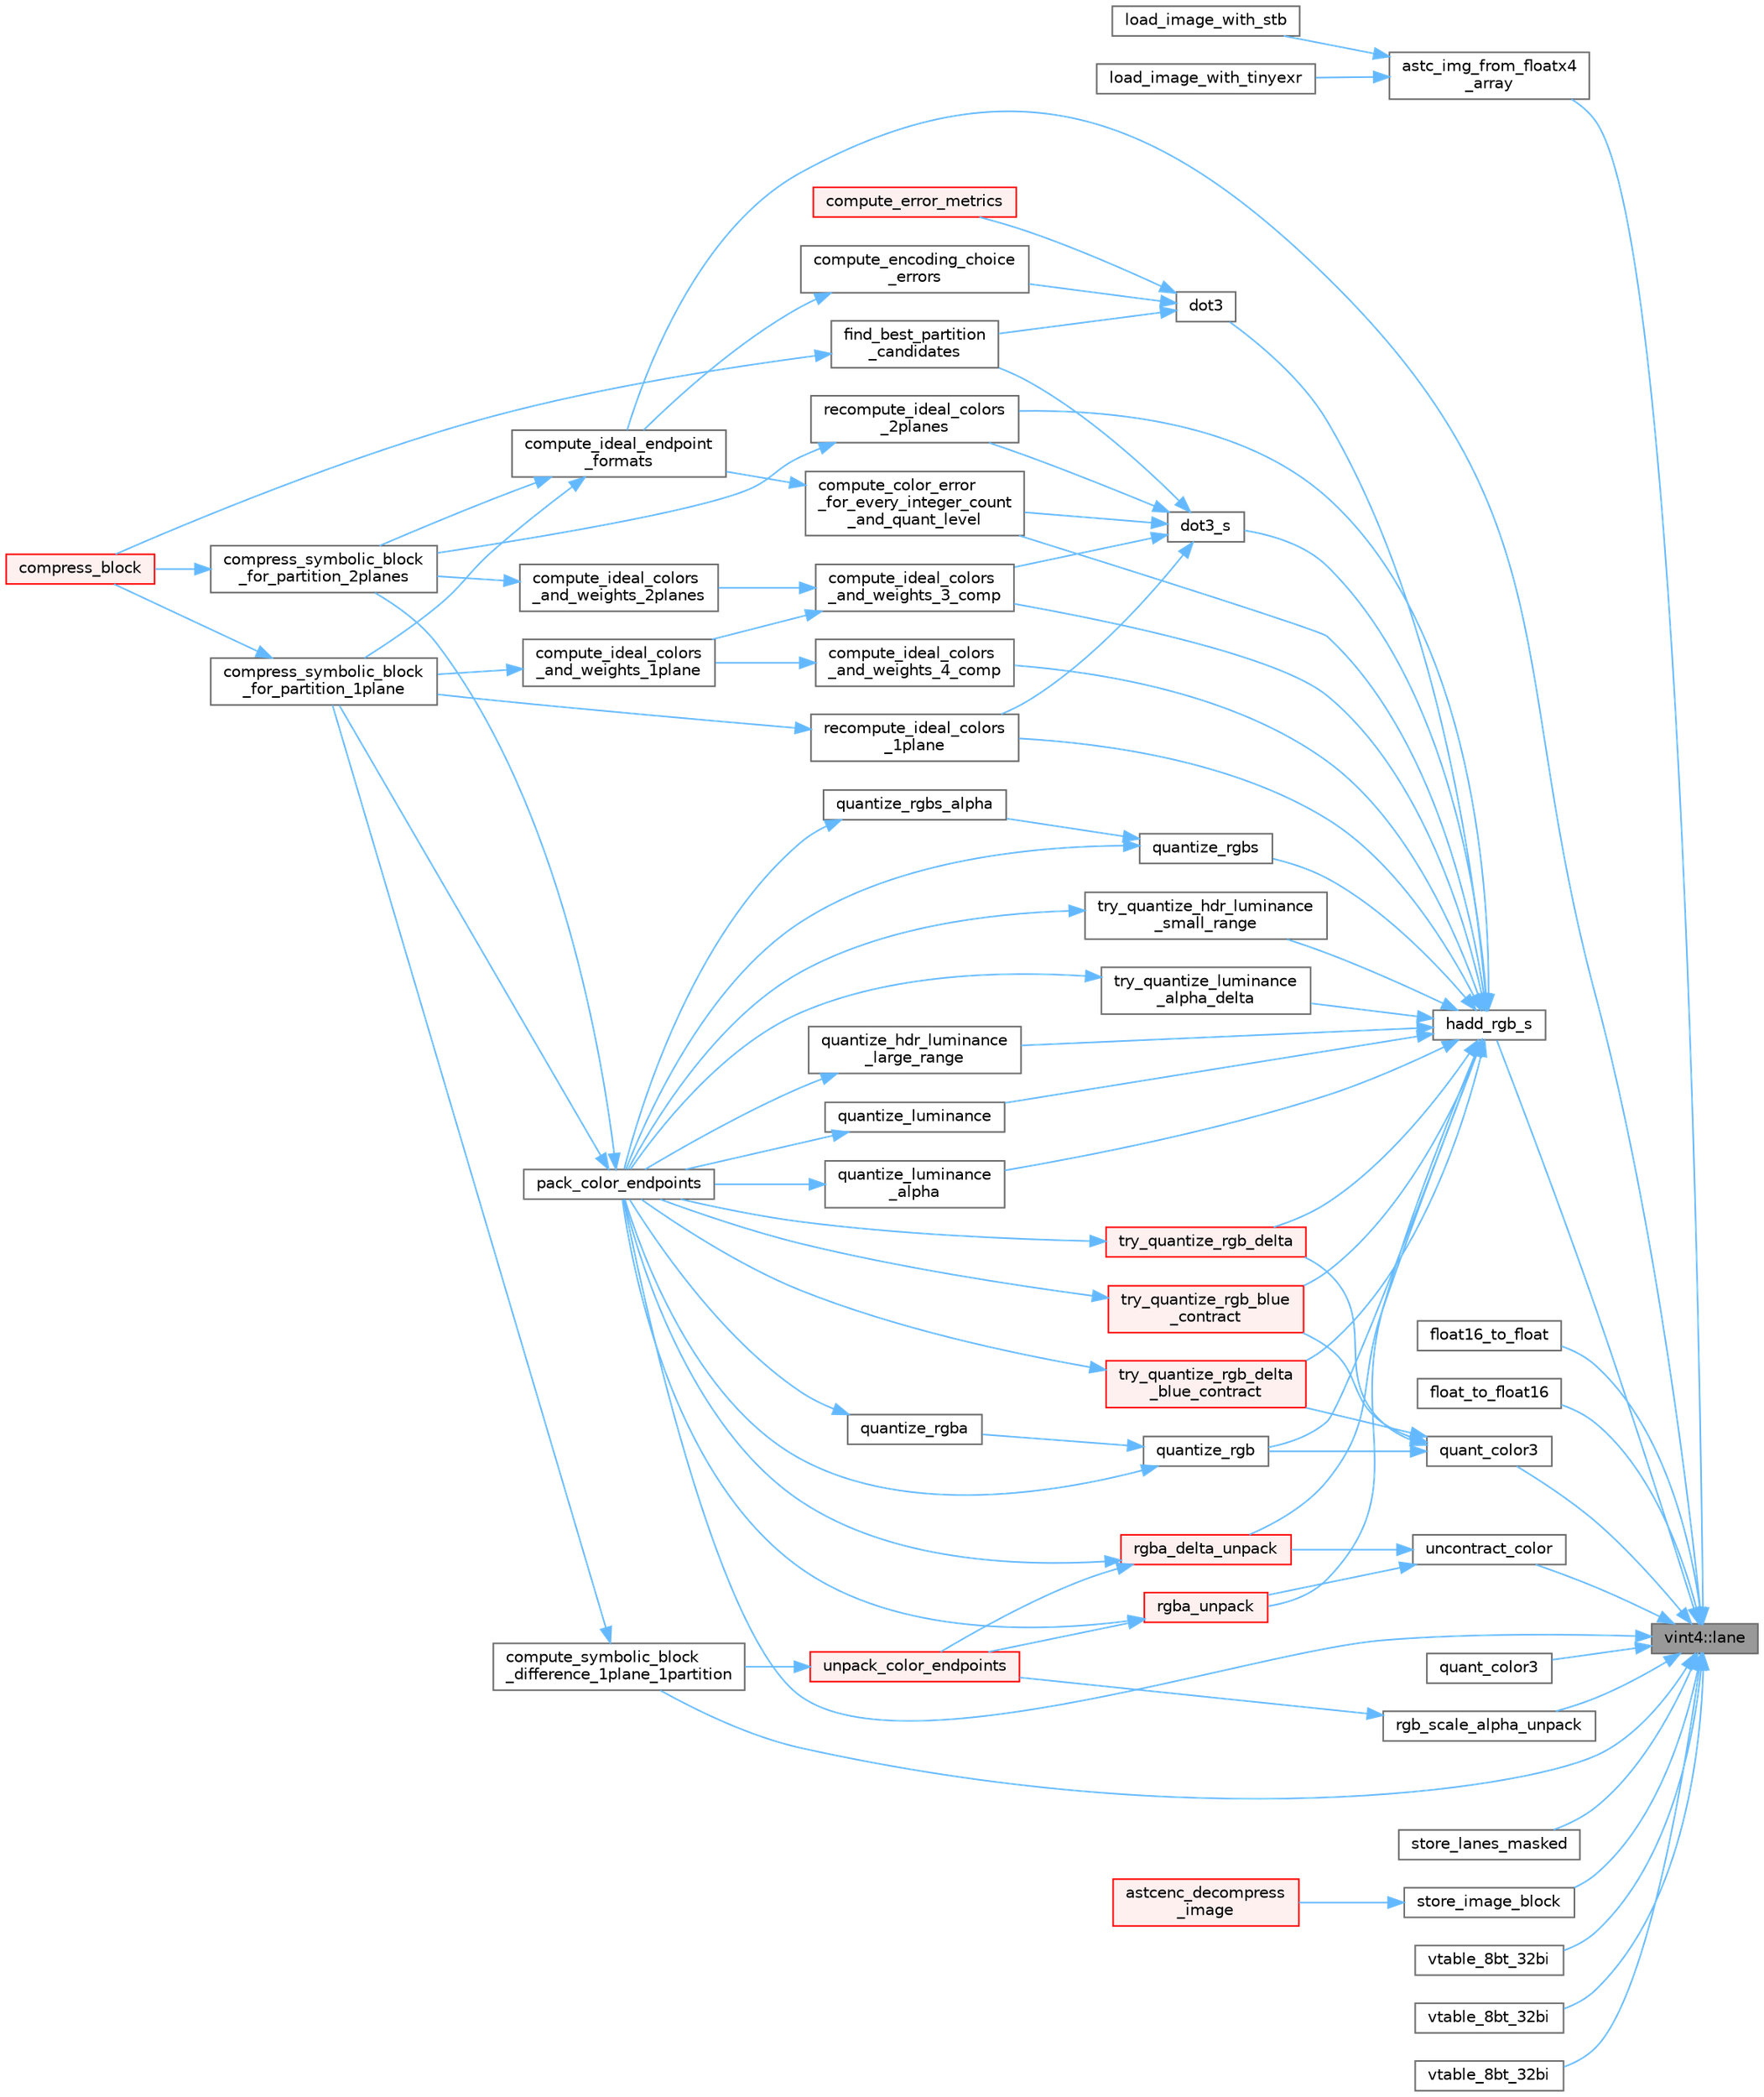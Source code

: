 digraph "vint4::lane"
{
 // LATEX_PDF_SIZE
  bgcolor="transparent";
  edge [fontname=Helvetica,fontsize=10,labelfontname=Helvetica,labelfontsize=10];
  node [fontname=Helvetica,fontsize=10,shape=box,height=0.2,width=0.4];
  rankdir="RL";
  Node1 [id="Node000001",label="vint4::lane",height=0.2,width=0.4,color="gray40", fillcolor="grey60", style="filled", fontcolor="black",tooltip="Get the scalar from a single lane."];
  Node1 -> Node2 [id="edge1_Node000001_Node000002",dir="back",color="steelblue1",style="solid",tooltip=" "];
  Node2 [id="Node000002",label="astc_img_from_floatx4\l_array",height=0.2,width=0.4,color="grey40", fillcolor="white", style="filled",URL="$astcenccli__image_8cpp.html#a6ee147f7602455b96f9ec14ae0d31dca",tooltip="Create an image from a 2D float data array."];
  Node2 -> Node3 [id="edge2_Node000002_Node000003",dir="back",color="steelblue1",style="solid",tooltip=" "];
  Node3 [id="Node000003",label="load_image_with_stb",height=0.2,width=0.4,color="grey40", fillcolor="white", style="filled",URL="$astcenccli__image__load__store_8cpp.html#a28511996d63d6f8a96975b0ec3dd2ef2",tooltip="Load an image using STBImage to provide the loader."];
  Node2 -> Node4 [id="edge3_Node000002_Node000004",dir="back",color="steelblue1",style="solid",tooltip=" "];
  Node4 [id="Node000004",label="load_image_with_tinyexr",height=0.2,width=0.4,color="grey40", fillcolor="white", style="filled",URL="$astcenccli__image__load__store_8cpp.html#aba9c8e82bcbc90a20eead3da97e659e0",tooltip="Load a .exr image using TinyExr to provide the loader."];
  Node1 -> Node5 [id="edge4_Node000001_Node000005",dir="back",color="steelblue1",style="solid",tooltip=" "];
  Node5 [id="Node000005",label="compute_ideal_endpoint\l_formats",height=0.2,width=0.4,color="grey40", fillcolor="white", style="filled",URL="$astcenc__pick__best__endpoint__format_8cpp.html#a81c7b68e8c7b82a5ff718f21bd4f3c35",tooltip="Identify, for each mode, which set of color endpoint produces the best result."];
  Node5 -> Node6 [id="edge5_Node000005_Node000006",dir="back",color="steelblue1",style="solid",tooltip=" "];
  Node6 [id="Node000006",label="compress_symbolic_block\l_for_partition_1plane",height=0.2,width=0.4,color="grey40", fillcolor="white", style="filled",URL="$astcenc__compress__symbolic_8cpp.html#af5f518a15600c71922e69267dea2db99",tooltip="Compress a block using a chosen partitioning and 1 plane of weights."];
  Node6 -> Node7 [id="edge6_Node000006_Node000007",dir="back",color="steelblue1",style="solid",tooltip=" "];
  Node7 [id="Node000007",label="compress_block",height=0.2,width=0.4,color="red", fillcolor="#FFF0F0", style="filled",URL="$astcenc__compress__symbolic_8cpp.html#a579b9a2ceeecda2fb3abe63b8311df1c",tooltip="Compress an image block into a physical block."];
  Node5 -> Node13 [id="edge7_Node000005_Node000013",dir="back",color="steelblue1",style="solid",tooltip=" "];
  Node13 [id="Node000013",label="compress_symbolic_block\l_for_partition_2planes",height=0.2,width=0.4,color="grey40", fillcolor="white", style="filled",URL="$astcenc__compress__symbolic_8cpp.html#af11a976c8ea386db054bef472ce0667c",tooltip="Compress a block using a chosen partitioning and 2 planes of weights."];
  Node13 -> Node7 [id="edge8_Node000013_Node000007",dir="back",color="steelblue1",style="solid",tooltip=" "];
  Node1 -> Node14 [id="edge9_Node000001_Node000014",dir="back",color="steelblue1",style="solid",tooltip=" "];
  Node14 [id="Node000014",label="compute_symbolic_block\l_difference_1plane_1partition",height=0.2,width=0.4,color="grey40", fillcolor="white", style="filled",URL="$astcenc__decompress__symbolic_8cpp.html#aff8e27acd948a9cc5631d99c80906b2f",tooltip="Compute the error between a symbolic block and the original input data."];
  Node14 -> Node6 [id="edge10_Node000014_Node000006",dir="back",color="steelblue1",style="solid",tooltip=" "];
  Node1 -> Node15 [id="edge11_Node000001_Node000015",dir="back",color="steelblue1",style="solid",tooltip=" "];
  Node15 [id="Node000015",label="float16_to_float",height=0.2,width=0.4,color="grey40", fillcolor="white", style="filled",URL="$astcenc__vecmathlib__none__4_8h.html#afd7aa2069bdf377067c3abaca1256432",tooltip="Return a float value for a float16 vector."];
  Node1 -> Node16 [id="edge12_Node000001_Node000016",dir="back",color="steelblue1",style="solid",tooltip=" "];
  Node16 [id="Node000016",label="float_to_float16",height=0.2,width=0.4,color="grey40", fillcolor="white", style="filled",URL="$astcenc__vecmathlib__neon__4_8h.html#a10df3e400408261cacabfeb14d33ff32",tooltip="Return a float16 value for a float scalar, using round-to-nearest."];
  Node1 -> Node17 [id="edge13_Node000001_Node000017",dir="back",color="steelblue1",style="solid",tooltip=" "];
  Node17 [id="Node000017",label="hadd_rgb_s",height=0.2,width=0.4,color="grey40", fillcolor="white", style="filled",URL="$astcenc__vecmathlib__common__4_8h.html#a48e833d0cfdf950b6bc3431fce00507e",tooltip="Return the horizontal sum of RGB vector lanes as a scalar."];
  Node17 -> Node18 [id="edge14_Node000017_Node000018",dir="back",color="steelblue1",style="solid",tooltip=" "];
  Node18 [id="Node000018",label="compute_color_error\l_for_every_integer_count\l_and_quant_level",height=0.2,width=0.4,color="grey40", fillcolor="white", style="filled",URL="$astcenc__pick__best__endpoint__format_8cpp.html#a163a7d0cf020b6f86049745807912ec1",tooltip="For a given partition compute the error for every endpoint integer count and quant level."];
  Node18 -> Node5 [id="edge15_Node000018_Node000005",dir="back",color="steelblue1",style="solid",tooltip=" "];
  Node17 -> Node19 [id="edge16_Node000017_Node000019",dir="back",color="steelblue1",style="solid",tooltip=" "];
  Node19 [id="Node000019",label="compute_ideal_colors\l_and_weights_3_comp",height=0.2,width=0.4,color="grey40", fillcolor="white", style="filled",URL="$astcenc__ideal__endpoints__and__weights_8cpp.html#a7ec20ff2556f6357cc0754c13e841262",tooltip="Compute the ideal endpoints and weights for 3 color components."];
  Node19 -> Node20 [id="edge17_Node000019_Node000020",dir="back",color="steelblue1",style="solid",tooltip=" "];
  Node20 [id="Node000020",label="compute_ideal_colors\l_and_weights_1plane",height=0.2,width=0.4,color="grey40", fillcolor="white", style="filled",URL="$astcenc__ideal__endpoints__and__weights_8cpp.html#afa8cab65d4b6f0cbece52eec38aed523",tooltip="Compute ideal endpoint colors and weights for 1 plane of weights."];
  Node20 -> Node6 [id="edge18_Node000020_Node000006",dir="back",color="steelblue1",style="solid",tooltip=" "];
  Node19 -> Node21 [id="edge19_Node000019_Node000021",dir="back",color="steelblue1",style="solid",tooltip=" "];
  Node21 [id="Node000021",label="compute_ideal_colors\l_and_weights_2planes",height=0.2,width=0.4,color="grey40", fillcolor="white", style="filled",URL="$astcenc__ideal__endpoints__and__weights_8cpp.html#a52d3985007cfc83025661e0347bc00cc",tooltip="Compute ideal endpoint colors and weights for 2 planes of weights."];
  Node21 -> Node13 [id="edge20_Node000021_Node000013",dir="back",color="steelblue1",style="solid",tooltip=" "];
  Node17 -> Node22 [id="edge21_Node000017_Node000022",dir="back",color="steelblue1",style="solid",tooltip=" "];
  Node22 [id="Node000022",label="compute_ideal_colors\l_and_weights_4_comp",height=0.2,width=0.4,color="grey40", fillcolor="white", style="filled",URL="$astcenc__ideal__endpoints__and__weights_8cpp.html#a08aebec57ada3441207dce6a7a02797e",tooltip="Compute the ideal endpoints and weights for 4 color components."];
  Node22 -> Node20 [id="edge22_Node000022_Node000020",dir="back",color="steelblue1",style="solid",tooltip=" "];
  Node17 -> Node23 [id="edge23_Node000017_Node000023",dir="back",color="steelblue1",style="solid",tooltip=" "];
  Node23 [id="Node000023",label="dot3",height=0.2,width=0.4,color="grey40", fillcolor="white", style="filled",URL="$astcenc__vecmathlib__common__4_8h.html#ae36c7167bc89ff2bf984c1a912526dcb",tooltip="Return the dot product for the bottom 3 lanes, returning vector."];
  Node23 -> Node24 [id="edge24_Node000023_Node000024",dir="back",color="steelblue1",style="solid",tooltip=" "];
  Node24 [id="Node000024",label="compute_encoding_choice\l_errors",height=0.2,width=0.4,color="grey40", fillcolor="white", style="filled",URL="$astcenc__pick__best__endpoint__format_8cpp.html#affc96d3eeffef962cd64307bf0b85590",tooltip="For a given set of input colors and partitioning determine endpoint encode errors."];
  Node24 -> Node5 [id="edge25_Node000024_Node000005",dir="back",color="steelblue1",style="solid",tooltip=" "];
  Node23 -> Node25 [id="edge26_Node000023_Node000025",dir="back",color="steelblue1",style="solid",tooltip=" "];
  Node25 [id="Node000025",label="compute_error_metrics",height=0.2,width=0.4,color="red", fillcolor="#FFF0F0", style="filled",URL="$astcenccli__error__metrics_8cpp.html#a478be461420681d7c83aa89569ea92c4",tooltip="Compute error metrics comparing two images."];
  Node23 -> Node26 [id="edge27_Node000023_Node000026",dir="back",color="steelblue1",style="solid",tooltip=" "];
  Node26 [id="Node000026",label="find_best_partition\l_candidates",height=0.2,width=0.4,color="grey40", fillcolor="white", style="filled",URL="$astcenc__find__best__partitioning_8cpp.html#a7577b3047a3f9f0fe44fd579f5450630",tooltip="Find the best set of partitions to trial for a given block."];
  Node26 -> Node7 [id="edge28_Node000026_Node000007",dir="back",color="steelblue1",style="solid",tooltip=" "];
  Node17 -> Node27 [id="edge29_Node000017_Node000027",dir="back",color="steelblue1",style="solid",tooltip=" "];
  Node27 [id="Node000027",label="dot3_s",height=0.2,width=0.4,color="grey40", fillcolor="white", style="filled",URL="$astcenc__vecmathlib__common__4_8h.html#a377cafdb98d3ee38a2999ed00504f477",tooltip="Return the dot product for the bottom 3 lanes, returning scalar."];
  Node27 -> Node18 [id="edge30_Node000027_Node000018",dir="back",color="steelblue1",style="solid",tooltip=" "];
  Node27 -> Node19 [id="edge31_Node000027_Node000019",dir="back",color="steelblue1",style="solid",tooltip=" "];
  Node27 -> Node26 [id="edge32_Node000027_Node000026",dir="back",color="steelblue1",style="solid",tooltip=" "];
  Node27 -> Node28 [id="edge33_Node000027_Node000028",dir="back",color="steelblue1",style="solid",tooltip=" "];
  Node28 [id="Node000028",label="recompute_ideal_colors\l_1plane",height=0.2,width=0.4,color="grey40", fillcolor="white", style="filled",URL="$astcenc__ideal__endpoints__and__weights_8cpp.html#a02bcad94240678ee727ccf2f0fbfb5d3",tooltip="For a given 1 plane weight set recompute the endpoint colors."];
  Node28 -> Node6 [id="edge34_Node000028_Node000006",dir="back",color="steelblue1",style="solid",tooltip=" "];
  Node27 -> Node29 [id="edge35_Node000027_Node000029",dir="back",color="steelblue1",style="solid",tooltip=" "];
  Node29 [id="Node000029",label="recompute_ideal_colors\l_2planes",height=0.2,width=0.4,color="grey40", fillcolor="white", style="filled",URL="$astcenc__ideal__endpoints__and__weights_8cpp.html#afb3c455470bef24f48d7815bb78bb569",tooltip="For a given 2 plane weight set recompute the endpoint colors."];
  Node29 -> Node13 [id="edge36_Node000029_Node000013",dir="back",color="steelblue1",style="solid",tooltip=" "];
  Node17 -> Node30 [id="edge37_Node000017_Node000030",dir="back",color="steelblue1",style="solid",tooltip=" "];
  Node30 [id="Node000030",label="quantize_hdr_luminance\l_large_range",height=0.2,width=0.4,color="grey40", fillcolor="white", style="filled",URL="$astcenc__color__quantize_8cpp.html#ad5fb9a4bf5ae21916bc6c634c7f789f8",tooltip="Quantize a HDR L color using the large range encoding."];
  Node30 -> Node31 [id="edge38_Node000030_Node000031",dir="back",color="steelblue1",style="solid",tooltip=" "];
  Node31 [id="Node000031",label="pack_color_endpoints",height=0.2,width=0.4,color="grey40", fillcolor="white", style="filled",URL="$astcenc__color__quantize_8cpp.html#ab9f9b564c57688af1f8fc1d9e000af81",tooltip="Pack a single pair of color endpoints as effectively as possible."];
  Node31 -> Node6 [id="edge39_Node000031_Node000006",dir="back",color="steelblue1",style="solid",tooltip=" "];
  Node31 -> Node13 [id="edge40_Node000031_Node000013",dir="back",color="steelblue1",style="solid",tooltip=" "];
  Node17 -> Node32 [id="edge41_Node000017_Node000032",dir="back",color="steelblue1",style="solid",tooltip=" "];
  Node32 [id="Node000032",label="quantize_luminance",height=0.2,width=0.4,color="grey40", fillcolor="white", style="filled",URL="$astcenc__color__quantize_8cpp.html#ae9901a3923b424bef4509df064efd91e",tooltip="Quantize a LDR L color."];
  Node32 -> Node31 [id="edge42_Node000032_Node000031",dir="back",color="steelblue1",style="solid",tooltip=" "];
  Node17 -> Node33 [id="edge43_Node000017_Node000033",dir="back",color="steelblue1",style="solid",tooltip=" "];
  Node33 [id="Node000033",label="quantize_luminance\l_alpha",height=0.2,width=0.4,color="grey40", fillcolor="white", style="filled",URL="$astcenc__color__quantize_8cpp.html#a847eef8e87233ecad7a553dfa1dcd4d5",tooltip="Quantize a LDR LA color."];
  Node33 -> Node31 [id="edge44_Node000033_Node000031",dir="back",color="steelblue1",style="solid",tooltip=" "];
  Node17 -> Node34 [id="edge45_Node000017_Node000034",dir="back",color="steelblue1",style="solid",tooltip=" "];
  Node34 [id="Node000034",label="quantize_rgb",height=0.2,width=0.4,color="grey40", fillcolor="white", style="filled",URL="$astcenc__color__quantize_8cpp.html#aad6197b2a3f7eb3048a81f24e5f9c7b3",tooltip="Quantize an LDR RGB color."];
  Node34 -> Node31 [id="edge46_Node000034_Node000031",dir="back",color="steelblue1",style="solid",tooltip=" "];
  Node34 -> Node35 [id="edge47_Node000034_Node000035",dir="back",color="steelblue1",style="solid",tooltip=" "];
  Node35 [id="Node000035",label="quantize_rgba",height=0.2,width=0.4,color="grey40", fillcolor="white", style="filled",URL="$astcenc__color__quantize_8cpp.html#aa1eba2920aec0d82d8b1f66ccd3a1044",tooltip="Quantize an LDR RGBA color."];
  Node35 -> Node31 [id="edge48_Node000035_Node000031",dir="back",color="steelblue1",style="solid",tooltip=" "];
  Node17 -> Node36 [id="edge49_Node000017_Node000036",dir="back",color="steelblue1",style="solid",tooltip=" "];
  Node36 [id="Node000036",label="quantize_rgbs",height=0.2,width=0.4,color="grey40", fillcolor="white", style="filled",URL="$astcenc__color__quantize_8cpp.html#a9a0a7e003d1ea68f9b48c28e406ad1ad",tooltip="Quantize an LDR RGB color using scale encoding."];
  Node36 -> Node31 [id="edge50_Node000036_Node000031",dir="back",color="steelblue1",style="solid",tooltip=" "];
  Node36 -> Node37 [id="edge51_Node000036_Node000037",dir="back",color="steelblue1",style="solid",tooltip=" "];
  Node37 [id="Node000037",label="quantize_rgbs_alpha",height=0.2,width=0.4,color="grey40", fillcolor="white", style="filled",URL="$astcenc__color__quantize_8cpp.html#a2d4a8db93c0ebf03b3b6dc23b292428f",tooltip="Quantize an LDR RGBA color using scale encoding."];
  Node37 -> Node31 [id="edge52_Node000037_Node000031",dir="back",color="steelblue1",style="solid",tooltip=" "];
  Node17 -> Node28 [id="edge53_Node000017_Node000028",dir="back",color="steelblue1",style="solid",tooltip=" "];
  Node17 -> Node29 [id="edge54_Node000017_Node000029",dir="back",color="steelblue1",style="solid",tooltip=" "];
  Node17 -> Node38 [id="edge55_Node000017_Node000038",dir="back",color="steelblue1",style="solid",tooltip=" "];
  Node38 [id="Node000038",label="rgba_delta_unpack",height=0.2,width=0.4,color="red", fillcolor="#FFF0F0", style="filled",URL="$astcenc__color__unquantize_8cpp.html#abb9e5b31fe822e7e3ab0757f1989a321",tooltip="Unpack an LDR RGBA color that uses delta encoding."];
  Node38 -> Node31 [id="edge56_Node000038_Node000031",dir="back",color="steelblue1",style="solid",tooltip=" "];
  Node38 -> Node40 [id="edge57_Node000038_Node000040",dir="back",color="steelblue1",style="solid",tooltip=" "];
  Node40 [id="Node000040",label="unpack_color_endpoints",height=0.2,width=0.4,color="red", fillcolor="#FFF0F0", style="filled",URL="$astcenc__color__unquantize_8cpp.html#ab9b659180fb522b05391892336dbc095",tooltip="Unpack a single pair of encoded endpoints."];
  Node40 -> Node14 [id="edge58_Node000040_Node000014",dir="back",color="steelblue1",style="solid",tooltip=" "];
  Node17 -> Node51 [id="edge59_Node000017_Node000051",dir="back",color="steelblue1",style="solid",tooltip=" "];
  Node51 [id="Node000051",label="rgba_unpack",height=0.2,width=0.4,color="red", fillcolor="#FFF0F0", style="filled",URL="$astcenc__color__unquantize_8cpp.html#aa8f902332b94b93405c7496b1b3838ba",tooltip="Unpack an LDR RGBA color that uses direct encoding."];
  Node51 -> Node31 [id="edge60_Node000051_Node000031",dir="back",color="steelblue1",style="solid",tooltip=" "];
  Node51 -> Node40 [id="edge61_Node000051_Node000040",dir="back",color="steelblue1",style="solid",tooltip=" "];
  Node17 -> Node53 [id="edge62_Node000017_Node000053",dir="back",color="steelblue1",style="solid",tooltip=" "];
  Node53 [id="Node000053",label="try_quantize_hdr_luminance\l_small_range",height=0.2,width=0.4,color="grey40", fillcolor="white", style="filled",URL="$astcenc__color__quantize_8cpp.html#a105c509260a154870ee3d34d1a336c60",tooltip="Quantize a HDR L color using the small range encoding."];
  Node53 -> Node31 [id="edge63_Node000053_Node000031",dir="back",color="steelblue1",style="solid",tooltip=" "];
  Node17 -> Node54 [id="edge64_Node000017_Node000054",dir="back",color="steelblue1",style="solid",tooltip=" "];
  Node54 [id="Node000054",label="try_quantize_luminance\l_alpha_delta",height=0.2,width=0.4,color="grey40", fillcolor="white", style="filled",URL="$astcenc__color__quantize_8cpp.html#a54914cb063a3e14eaef9d6432ed792d6",tooltip="Try to quantize an LDR LA color using delta encoding."];
  Node54 -> Node31 [id="edge65_Node000054_Node000031",dir="back",color="steelblue1",style="solid",tooltip=" "];
  Node17 -> Node55 [id="edge66_Node000017_Node000055",dir="back",color="steelblue1",style="solid",tooltip=" "];
  Node55 [id="Node000055",label="try_quantize_rgb_blue\l_contract",height=0.2,width=0.4,color="red", fillcolor="#FFF0F0", style="filled",URL="$astcenc__color__quantize_8cpp.html#a1a4ffac105268d9e7ac1058b1b2ad542",tooltip="Try to quantize an LDR RGB color using blue-contraction."];
  Node55 -> Node31 [id="edge67_Node000055_Node000031",dir="back",color="steelblue1",style="solid",tooltip=" "];
  Node17 -> Node57 [id="edge68_Node000017_Node000057",dir="back",color="steelblue1",style="solid",tooltip=" "];
  Node57 [id="Node000057",label="try_quantize_rgb_delta",height=0.2,width=0.4,color="red", fillcolor="#FFF0F0", style="filled",URL="$astcenc__color__quantize_8cpp.html#a6b7ee442b1e9da4ac693000c4f805c7b",tooltip="Try to quantize an LDR RGB color using delta encoding."];
  Node57 -> Node31 [id="edge69_Node000057_Node000031",dir="back",color="steelblue1",style="solid",tooltip=" "];
  Node17 -> Node59 [id="edge70_Node000017_Node000059",dir="back",color="steelblue1",style="solid",tooltip=" "];
  Node59 [id="Node000059",label="try_quantize_rgb_delta\l_blue_contract",height=0.2,width=0.4,color="red", fillcolor="#FFF0F0", style="filled",URL="$astcenc__color__quantize_8cpp.html#aedceeace1416ce23b9a934ce87f96c3c",tooltip="Try to quantize an LDR RGB color using delta encoding and blue-contraction."];
  Node59 -> Node31 [id="edge71_Node000059_Node000031",dir="back",color="steelblue1",style="solid",tooltip=" "];
  Node1 -> Node31 [id="edge72_Node000001_Node000031",dir="back",color="steelblue1",style="solid",tooltip=" "];
  Node1 -> Node61 [id="edge73_Node000001_Node000061",dir="back",color="steelblue1",style="solid",tooltip=" "];
  Node61 [id="Node000061",label="quant_color3",height=0.2,width=0.4,color="grey40", fillcolor="white", style="filled",URL="$astcenc__color__quantize_8cpp.html#adae1b4db9a1942106e86b3f5ff358092",tooltip="Determine the quantized value given a quantization level."];
  Node61 -> Node34 [id="edge74_Node000061_Node000034",dir="back",color="steelblue1",style="solid",tooltip=" "];
  Node61 -> Node55 [id="edge75_Node000061_Node000055",dir="back",color="steelblue1",style="solid",tooltip=" "];
  Node61 -> Node57 [id="edge76_Node000061_Node000057",dir="back",color="steelblue1",style="solid",tooltip=" "];
  Node61 -> Node59 [id="edge77_Node000061_Node000059",dir="back",color="steelblue1",style="solid",tooltip=" "];
  Node1 -> Node62 [id="edge78_Node000001_Node000062",dir="back",color="steelblue1",style="solid",tooltip=" "];
  Node62 [id="Node000062",label="quant_color3",height=0.2,width=0.4,color="grey40", fillcolor="white", style="filled",URL="$astcenc__color__quantize_8cpp.html#affbf6defc49c5c213d7a7409c219a557",tooltip="Determine the quantized value given a quantization level and residual."];
  Node1 -> Node63 [id="edge79_Node000001_Node000063",dir="back",color="steelblue1",style="solid",tooltip=" "];
  Node63 [id="Node000063",label="rgb_scale_alpha_unpack",height=0.2,width=0.4,color="grey40", fillcolor="white", style="filled",URL="$astcenc__color__unquantize_8cpp.html#aab96eda6a634d4d49db5d672ec7b4521",tooltip="Unpack an LDR RGBA color that uses scaled encoding."];
  Node63 -> Node40 [id="edge80_Node000063_Node000040",dir="back",color="steelblue1",style="solid",tooltip=" "];
  Node1 -> Node64 [id="edge81_Node000001_Node000064",dir="back",color="steelblue1",style="solid",tooltip=" "];
  Node64 [id="Node000064",label="store_image_block",height=0.2,width=0.4,color="grey40", fillcolor="white", style="filled",URL="$astcenc__image_8cpp.html#a987bc85f97f6168e6c99aa60879622f5",tooltip="Store a single image block to the output image."];
  Node64 -> Node47 [id="edge82_Node000064_Node000047",dir="back",color="steelblue1",style="solid",tooltip=" "];
  Node47 [id="Node000047",label="astcenc_decompress\l_image",height=0.2,width=0.4,color="red", fillcolor="#FFF0F0", style="filled",URL="$astcenc__entry_8cpp.html#a062987fc41b9df7d34d8eb668f29eb21",tooltip="Decompress an image."];
  Node1 -> Node65 [id="edge83_Node000001_Node000065",dir="back",color="steelblue1",style="solid",tooltip=" "];
  Node65 [id="Node000065",label="store_lanes_masked",height=0.2,width=0.4,color="grey40", fillcolor="white", style="filled",URL="$astcenc__vecmathlib__neon__4_8h.html#a06d81cde4f48428426ef009f341fdfbb",tooltip="Store a vector, skipping masked lanes."];
  Node1 -> Node66 [id="edge84_Node000001_Node000066",dir="back",color="steelblue1",style="solid",tooltip=" "];
  Node66 [id="Node000066",label="uncontract_color",height=0.2,width=0.4,color="grey40", fillcolor="white", style="filled",URL="$astcenc__color__unquantize_8cpp.html#a604a48c74e6d1c8476146b0955331344",tooltip="Functions for color unquantization."];
  Node66 -> Node38 [id="edge85_Node000066_Node000038",dir="back",color="steelblue1",style="solid",tooltip=" "];
  Node66 -> Node51 [id="edge86_Node000066_Node000051",dir="back",color="steelblue1",style="solid",tooltip=" "];
  Node1 -> Node67 [id="edge87_Node000001_Node000067",dir="back",color="steelblue1",style="solid",tooltip=" "];
  Node67 [id="Node000067",label="vtable_8bt_32bi",height=0.2,width=0.4,color="grey40", fillcolor="white", style="filled",URL="$astcenc__vecmathlib__none__4_8h.html#ad4dd956a47ffd39f142c0faf8c9279b9",tooltip="Perform an 8-bit 16-entry table lookup, with 32-bit indexes."];
  Node1 -> Node68 [id="edge88_Node000001_Node000068",dir="back",color="steelblue1",style="solid",tooltip=" "];
  Node68 [id="Node000068",label="vtable_8bt_32bi",height=0.2,width=0.4,color="grey40", fillcolor="white", style="filled",URL="$astcenc__vecmathlib__none__4_8h.html#a2855381600ae7c54b4cc6a753460f5c6",tooltip="Perform an 8-bit 32-entry table lookup, with 32-bit indexes."];
  Node1 -> Node69 [id="edge89_Node000001_Node000069",dir="back",color="steelblue1",style="solid",tooltip=" "];
  Node69 [id="Node000069",label="vtable_8bt_32bi",height=0.2,width=0.4,color="grey40", fillcolor="white", style="filled",URL="$astcenc__vecmathlib__none__4_8h.html#ad78f9b072711a081a4d77556cfe0c74f",tooltip="Perform an 8-bit 64-entry table lookup, with 32-bit indexes."];
}
